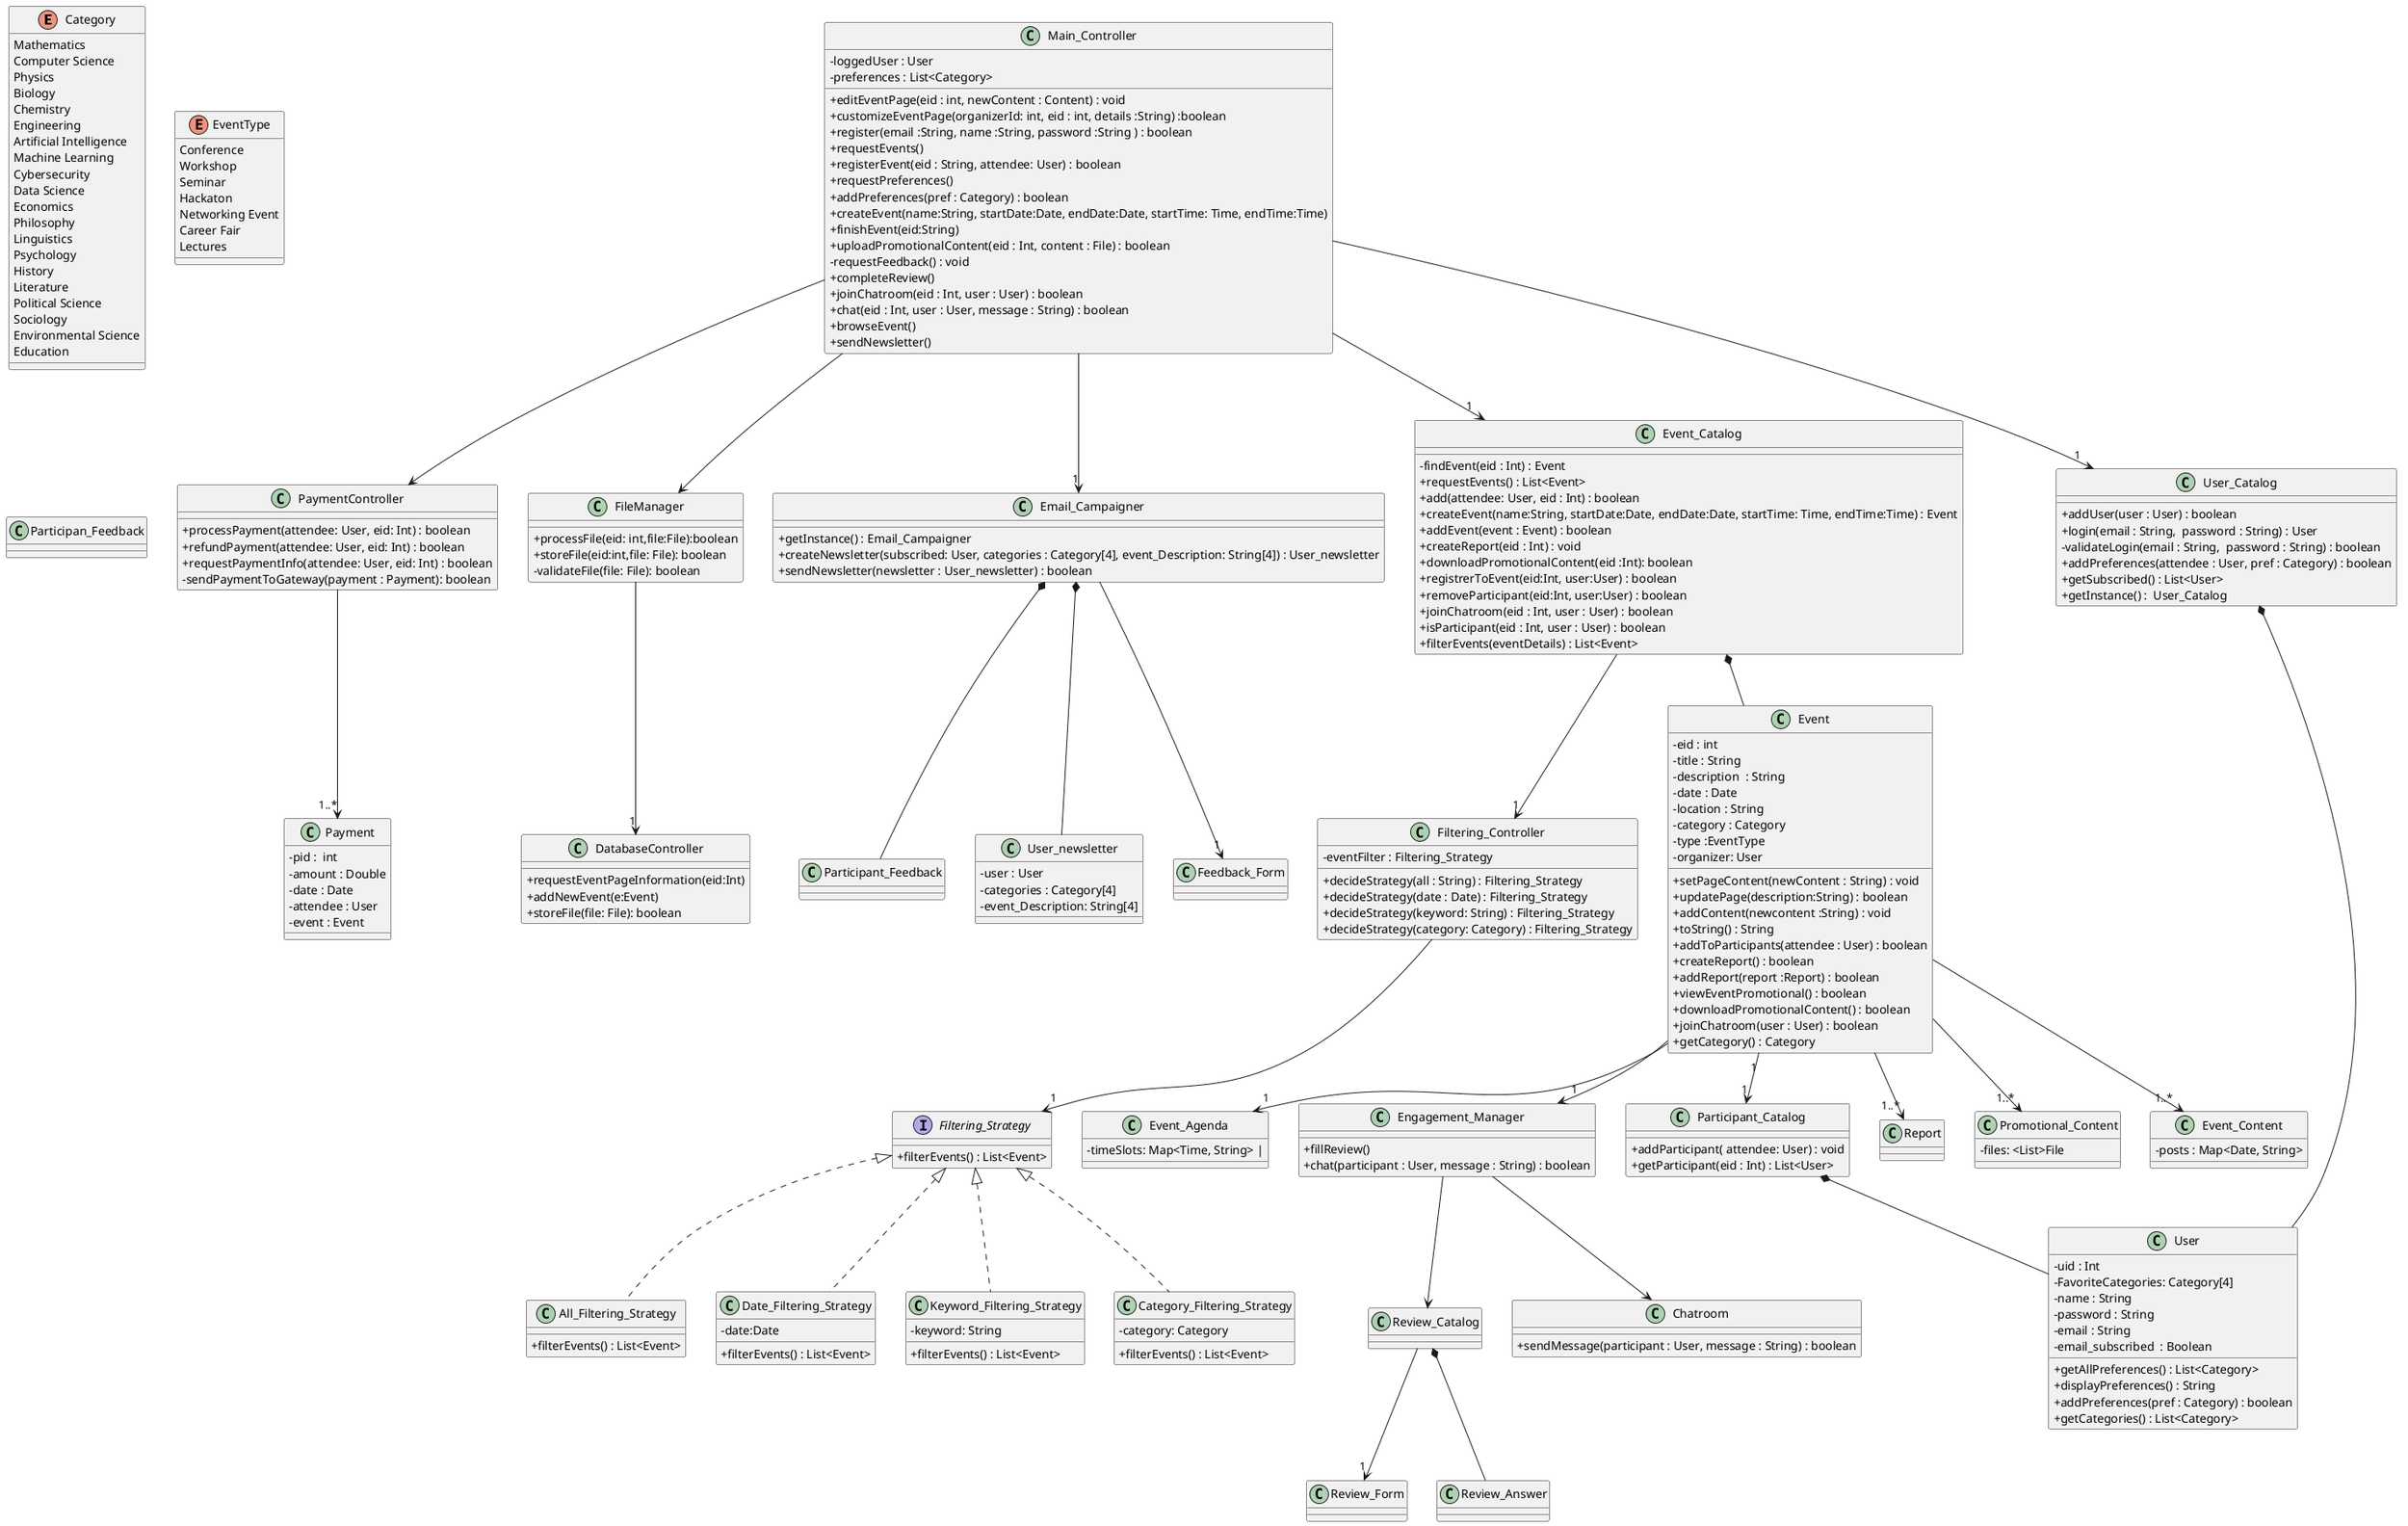 @startuml
skinparam classAttributeIconSize 0
enum Category {
   Mathematics
    Computer Science
    Physics
    Biology
    Chemistry
    Engineering
    Artificial Intelligence
    Machine Learning
    Cybersecurity
    Data Science
    Economics
    Philosophy
    Linguistics
    Psychology
    History
    Literature
    Political Science
    Sociology
    Environmental Science
    Education
}
enum EventType {
    Conference
    Workshop
    Seminar
    Hackaton
    Networking Event
    Career Fair
    Lectures
}



class Main_Controller{

- loggedUser : User
- preferences : List<Category>
 +editEventPage(eid : int, newContent : Content) : void
 +customizeEventPage(organizerId: int, eid : int, details :String) :boolean
 +register(email :String, name :String, password :String ) : boolean
 +requestEvents()
 +registerEvent(eid : String, attendee: User) : boolean
 +requestPreferences()
 +addPreferences(pref : Category) : boolean
 +createEvent(name:String, startDate:Date, endDate:Date, startTime: Time, endTime:Time)
 +finishEvent(eid:String)
 +uploadPromotionalContent(eid : Int, content : File) : boolean
 -requestFeedback() : void
 +completeReview()
 +joinChatroom(eid : Int, user : User) : boolean
 +chat(eid : Int, user : User, message : String) : boolean
 +browseEvent()
 +sendNewsletter()
}
class PaymentController{
    +processPayment(attendee: User, eid: Int) : boolean
    +refundPayment(attendee: User, eid: Int) : boolean
    +requestPaymentInfo(attendee: User, eid: Int) : boolean
   -sendPaymentToGateway(payment : Payment): boolean
}
class Payment{
    - pid :  int
    - amount : Double
    - date : Date
    - attendee : User
    - event : Event
}


class Promotional_Content{
    - files: <List>File
}
class FileManager{
    +processFile(eid: int,file:File):boolean
    +storeFile(eid:int,file: File): boolean
    -validateFile(file: File): boolean
}
class DatabaseController{
    +requestEventPageInformation(eid:Int)
    +addNewEvent(e:Event)
    +storeFile(file: File): boolean
}


class Event_Content{
    - posts : Map<Date, String>
}
class Event_Agenda{
    - timeSlots: Map<Time, String> |
}
class Filtering_Controller{
    - eventFilter : Filtering_Strategy
    +decideStrategy(all : String) : Filtering_Strategy
    +decideStrategy(date : Date) : Filtering_Strategy
    +decideStrategy(keyword: String) : Filtering_Strategy
    +decideStrategy(category: Category) : Filtering_Strategy
}

interface Filtering_Strategy{
    +filterEvents() : List<Event>
    
}
class Keyword_Filtering_Strategy{
    -keyword: String
    +filterEvents() : List<Event>
    
}
class Category_Filtering_Strategy{
    -category: Category
    +filterEvents() : List<Event>
    }
class All_Filtering_Strategy{
    +filterEvents() : List<Event>
    }
class Date_Filtering_Strategy{
    -date:Date
    +filterEvents() : List<Event>
    }


class User_Catalog{
    +addUser(user : User) : boolean
    +login(email : String,  password : String) : User
    -validateLogin(email : String,  password : String) : boolean
    +addPreferences(attendee : User, pref : Category) : boolean
    +getSubscribed() : List<User>
    +getInstance() :  User_Catalog

}
class User {
     - uid : Int
    - FavoriteCategories: Category[4]
    - name : String
    - password : String
    - email : String
    - email_subscribed  : Boolean
    +getAllPreferences() : List<Category>
    +displayPreferences() : String
    +addPreferences(pref : Category) : boolean
    +getCategories() : List<Category>
}

class Email_Campaigner{
    +getInstance() : Email_Campaigner
    +createNewsletter(subscribed: User, categories : Category[4], event_Description: String[4]) : User_newsletter
    +sendNewsletter(newsletter : User_newsletter) : boolean
}


class User_newsletter{
    - user : User
    - categories : Category[4]
    - event_Description: String[4]

}
class Participan_Feedback{

}
class Feedback_Form{

}


class Event_Catalog {

- findEvent(eid : Int) : Event
+requestEvents() : List<Event>
+add(attendee: User, eid : Int) : boolean
+createEvent(name:String, startDate:Date, endDate:Date, startTime: Time, endTime:Time) : Event
+addEvent(event : Event) : boolean
+createReport(eid : Int) : void
+downloadPromotionalContent(eid :Int): boolean
+registrerToEvent(eid:Int, user:User) : boolean
+removeParticipant(eid:Int, user:User) : boolean
+joinChatroom(eid : Int, user : User) : boolean
+isParticipant(eid : Int, user : User) : boolean
+filterEvents(eventDetails) : List<Event>
}

class Event {
- eid : int
- title : String
- description  : String 
- date : Date
- location : String
- category : Category
- type :EventType
- organizer: User
+setPageContent(newContent : String) : void
+updatePage(description:String) : boolean
+addContent(newcontent :String) : void
+toString() : String
+addToParticipants(attendee : User) : boolean
+createReport() : boolean
+addReport(report :Report) : boolean
+viewEventPromotional() : boolean
+downloadPromotionalContent() : boolean
+joinChatroom(user : User) : boolean 
+getCategory() : Category
}

class Participant_Catalog{
    +addParticipant( attendee: User) : void
    +getParticipant(eid : Int) : List<User>

}


class Engagement_Manager {
+fillReview()
+chat(participant : User, message : String) : boolean
}

class Chatroom{
+sendMessage(participant : User, message : String) : boolean
}

class Report{

}
class Review_Form{

}
class Review_Answer{

}
class Review_Catalog{

}


'Promotion
Main_Controller  -->"1"User_Catalog
Main_Controller  -->"1"Event_Catalog
Main_Controller  -->"1"Email_Campaigner
User_Catalog *-- User
Event_Catalog *-- Event
Email_Campaigner *-- User_newsletter
'Engagement and Networking
Event_Catalog -->"1"Filtering_Controller
Filtering_Controller -->"1" Filtering_Strategy
Filtering_Strategy <|.. Keyword_Filtering_Strategy
Filtering_Strategy <|.. Category_Filtering_Strategy
Filtering_Strategy <|.. Date_Filtering_Strategy
Filtering_Strategy <|.. All_Filtering_Strategy
Event -->"1"Event_Agenda
Event -->"1..*"Event_Content
Email_Campaigner *-- Participant_Feedback
Email_Campaigner -->"1"Feedback_Form
Participant_Catalog *-- User
Event  "1"-->"1"Participant_Catalog
Event -->"1"Engagement_Manager
Engagement_Manager -->Chatroom
Engagement_Manager -->Review_Catalog
Review_Catalog *-- Review_Answer
Review_Catalog -->"1"Review_Form
'Ressource management
Main_Controller -->FileManager
FileManager -->"1"DatabaseController
Event -->"1..*"Promotional_Content
'reporting
Event -->"1..*"Report
'payment management
Main_Controller -->PaymentController
PaymentController -->"1..*"Payment
@enduml
